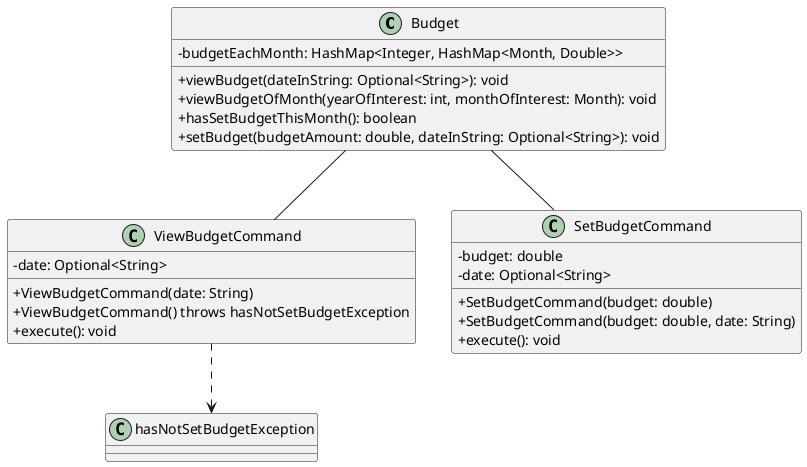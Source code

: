 @startuml
skinparam classAttributeIconSize 0

class Budget {
  - budgetEachMonth: HashMap<Integer, HashMap<Month, Double>>
  + viewBudget(dateInString: Optional<String>): void
  + viewBudgetOfMonth(yearOfInterest: int, monthOfInterest: Month): void
  + hasSetBudgetThisMonth(): boolean
  + setBudget(budgetAmount: double, dateInString: Optional<String>): void
}

class ViewBudgetCommand {
  - date: Optional<String>
  + ViewBudgetCommand(date: String)
  + ViewBudgetCommand() throws hasNotSetBudgetException
  + execute(): void
}

class SetBudgetCommand {
  - budget: double
  - date: Optional<String>
  + SetBudgetCommand(budget: double)
  + SetBudgetCommand(budget: double, date: String)
  + execute(): void
}

class hasNotSetBudgetException {
}

Budget -- ViewBudgetCommand
Budget -- SetBudgetCommand
ViewBudgetCommand ..> hasNotSetBudgetException
@enduml
